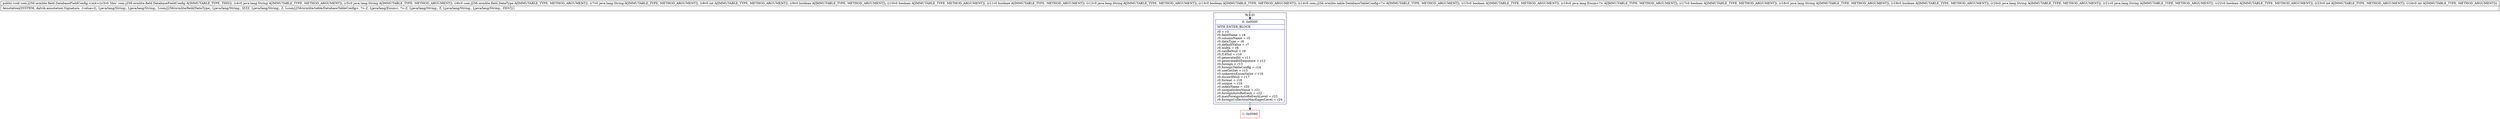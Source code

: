 digraph "CFG forcom.j256.ormlite.field.DatabaseFieldConfig.\<init\>(Ljava\/lang\/String;Ljava\/lang\/String;Lcom\/j256\/ormlite\/field\/DataType;Ljava\/lang\/String;IZZZLjava\/lang\/String;ZLcom\/j256\/ormlite\/table\/DatabaseTableConfig;ZLjava\/lang\/Enum;ZLjava\/lang\/String;ZLjava\/lang\/String;Ljava\/lang\/String;ZII)V" {
subgraph cluster_Region_772071821 {
label = "R(1:0)";
node [shape=record,color=blue];
Node_0 [shape=record,label="{0\:\ 0x0000|MTH_ENTER_BLOCK\l|r0 = r3\lr0.fieldName = r4\lr0.columnName = r5\lr0.dataType = r6\lr0.defaultValue = r7\lr0.width = r8\lr0.canBeNull = r9\lr0.f185id = r10\lr0.generatedId = r11\lr0.generatedIdSequence = r12\lr0.foreign = r13\lr0.foreignTableConfig = r14\lr0.useGetSet = r15\lr0.unknownEnumValue = r16\lr0.throwIfNull = r17\lr0.format = r18\lr0.unique = r19\lr0.indexName = r20\lr0.uniqueIndexName = r21\lr0.foreignAutoRefresh = r22\lr0.maxForeignAutoRefreshLevel = r23\lr0.foreignCollectionMaxEagerLevel = r24\l}"];
}
Node_1 [shape=record,color=red,label="{1\:\ 0x0060}"];
MethodNode[shape=record,label="{public void com.j256.ormlite.field.DatabaseFieldConfig.\<init\>((r3v0 'this' com.j256.ormlite.field.DatabaseFieldConfig A[IMMUTABLE_TYPE, THIS]), (r4v0 java.lang.String A[IMMUTABLE_TYPE, METHOD_ARGUMENT]), (r5v0 java.lang.String A[IMMUTABLE_TYPE, METHOD_ARGUMENT]), (r6v0 com.j256.ormlite.field.DataType A[IMMUTABLE_TYPE, METHOD_ARGUMENT]), (r7v0 java.lang.String A[IMMUTABLE_TYPE, METHOD_ARGUMENT]), (r8v0 int A[IMMUTABLE_TYPE, METHOD_ARGUMENT]), (r9v0 boolean A[IMMUTABLE_TYPE, METHOD_ARGUMENT]), (r10v0 boolean A[IMMUTABLE_TYPE, METHOD_ARGUMENT]), (r11v0 boolean A[IMMUTABLE_TYPE, METHOD_ARGUMENT]), (r12v0 java.lang.String A[IMMUTABLE_TYPE, METHOD_ARGUMENT]), (r13v0 boolean A[IMMUTABLE_TYPE, METHOD_ARGUMENT]), (r14v0 com.j256.ormlite.table.DatabaseTableConfig\<?\> A[IMMUTABLE_TYPE, METHOD_ARGUMENT]), (r15v0 boolean A[IMMUTABLE_TYPE, METHOD_ARGUMENT]), (r16v0 java.lang.Enum\<?\> A[IMMUTABLE_TYPE, METHOD_ARGUMENT]), (r17v0 boolean A[IMMUTABLE_TYPE, METHOD_ARGUMENT]), (r18v0 java.lang.String A[IMMUTABLE_TYPE, METHOD_ARGUMENT]), (r19v0 boolean A[IMMUTABLE_TYPE, METHOD_ARGUMENT]), (r20v0 java.lang.String A[IMMUTABLE_TYPE, METHOD_ARGUMENT]), (r21v0 java.lang.String A[IMMUTABLE_TYPE, METHOD_ARGUMENT]), (r22v0 boolean A[IMMUTABLE_TYPE, METHOD_ARGUMENT]), (r23v0 int A[IMMUTABLE_TYPE, METHOD_ARGUMENT]), (r24v0 int A[IMMUTABLE_TYPE, METHOD_ARGUMENT]))  | Annotation[SYSTEM, dalvik.annotation.Signature, \{value=[(, Ljava\/lang\/String;, Ljava\/lang\/String;, Lcom\/j256\/ormlite\/field\/DataType;, Ljava\/lang\/String;, IZZZ, Ljava\/lang\/String;, Z, Lcom\/j256\/ormlite\/table\/DatabaseTableConfig\<, *\>;Z, Ljava\/lang\/Enum\<, *\>;Z, Ljava\/lang\/String;, Z, Ljava\/lang\/String;, Ljava\/lang\/String;, ZII)V]\}]\l}"];
MethodNode -> Node_0;
Node_0 -> Node_1;
}

